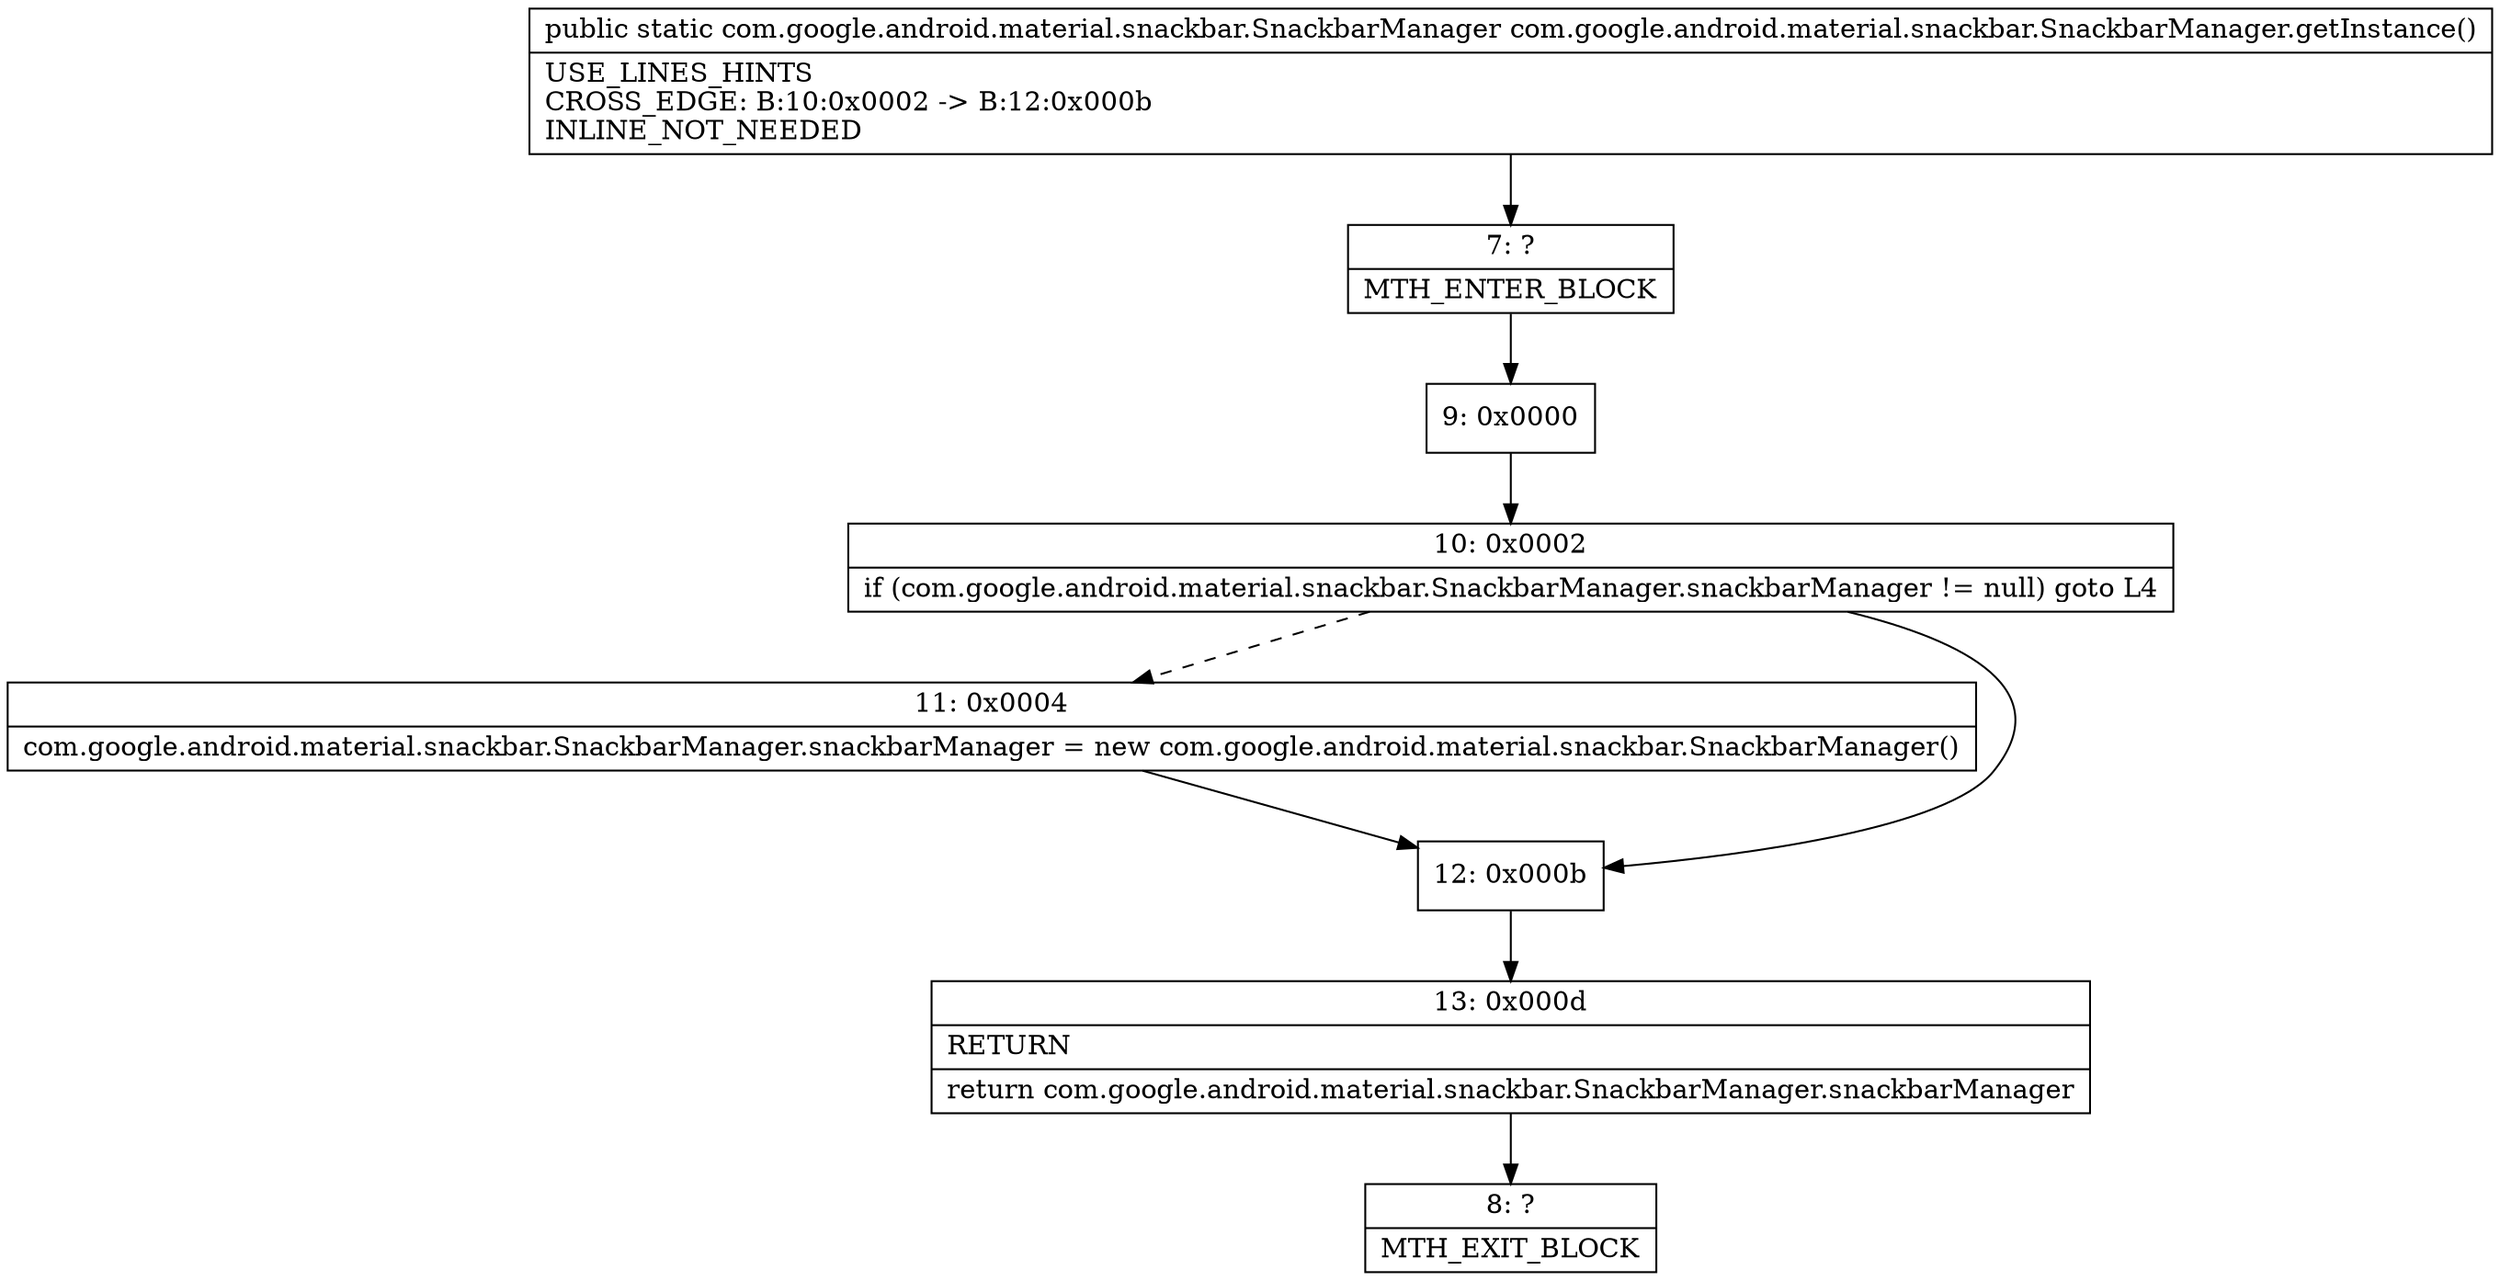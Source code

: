 digraph "CFG forcom.google.android.material.snackbar.SnackbarManager.getInstance()Lcom\/google\/android\/material\/snackbar\/SnackbarManager;" {
Node_7 [shape=record,label="{7\:\ ?|MTH_ENTER_BLOCK\l}"];
Node_9 [shape=record,label="{9\:\ 0x0000}"];
Node_10 [shape=record,label="{10\:\ 0x0002|if (com.google.android.material.snackbar.SnackbarManager.snackbarManager != null) goto L4\l}"];
Node_11 [shape=record,label="{11\:\ 0x0004|com.google.android.material.snackbar.SnackbarManager.snackbarManager = new com.google.android.material.snackbar.SnackbarManager()\l}"];
Node_12 [shape=record,label="{12\:\ 0x000b}"];
Node_13 [shape=record,label="{13\:\ 0x000d|RETURN\l|return com.google.android.material.snackbar.SnackbarManager.snackbarManager\l}"];
Node_8 [shape=record,label="{8\:\ ?|MTH_EXIT_BLOCK\l}"];
MethodNode[shape=record,label="{public static com.google.android.material.snackbar.SnackbarManager com.google.android.material.snackbar.SnackbarManager.getInstance()  | USE_LINES_HINTS\lCROSS_EDGE: B:10:0x0002 \-\> B:12:0x000b\lINLINE_NOT_NEEDED\l}"];
MethodNode -> Node_7;Node_7 -> Node_9;
Node_9 -> Node_10;
Node_10 -> Node_11[style=dashed];
Node_10 -> Node_12;
Node_11 -> Node_12;
Node_12 -> Node_13;
Node_13 -> Node_8;
}

